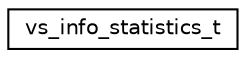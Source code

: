 digraph "Graphical Class Hierarchy"
{
 // LATEX_PDF_SIZE
  edge [fontname="Helvetica",fontsize="10",labelfontname="Helvetica",labelfontsize="10"];
  node [fontname="Helvetica",fontsize="10",shape=record];
  rankdir="LR";
  Node0 [label="vs_info_statistics_t",height=0.2,width=0.4,color="black", fillcolor="white", style="filled",URL="$structvs__info__statistics__t.html",tooltip="Device statistics."];
}
